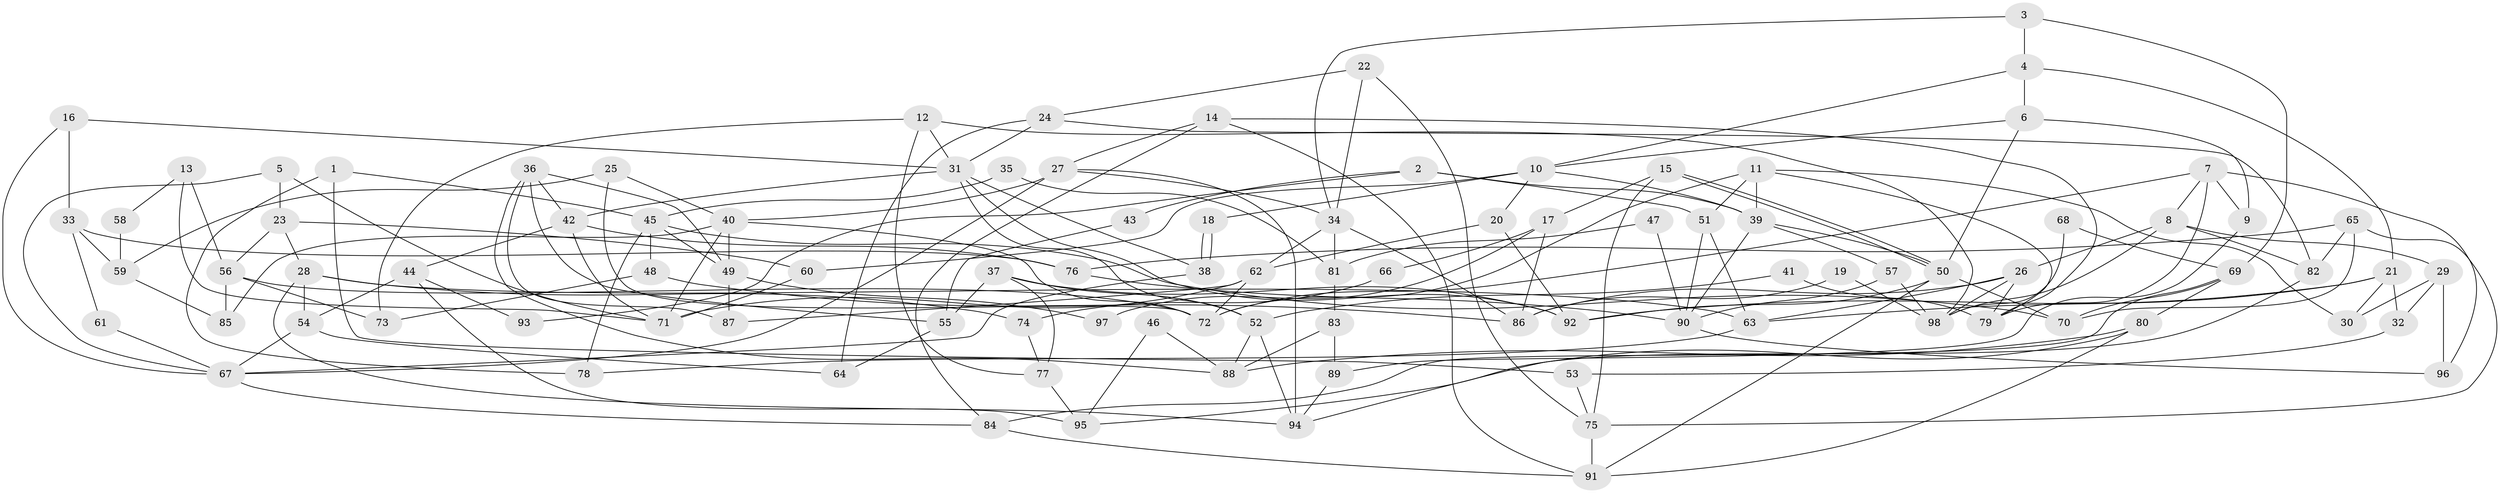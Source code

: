 // coarse degree distribution, {6: 0.1794871794871795, 4: 0.2564102564102564, 2: 0.1794871794871795, 5: 0.1794871794871795, 3: 0.07692307692307693, 8: 0.05128205128205128, 9: 0.05128205128205128, 12: 0.02564102564102564}
// Generated by graph-tools (version 1.1) at 2025/53/03/04/25 21:53:11]
// undirected, 98 vertices, 196 edges
graph export_dot {
graph [start="1"]
  node [color=gray90,style=filled];
  1;
  2;
  3;
  4;
  5;
  6;
  7;
  8;
  9;
  10;
  11;
  12;
  13;
  14;
  15;
  16;
  17;
  18;
  19;
  20;
  21;
  22;
  23;
  24;
  25;
  26;
  27;
  28;
  29;
  30;
  31;
  32;
  33;
  34;
  35;
  36;
  37;
  38;
  39;
  40;
  41;
  42;
  43;
  44;
  45;
  46;
  47;
  48;
  49;
  50;
  51;
  52;
  53;
  54;
  55;
  56;
  57;
  58;
  59;
  60;
  61;
  62;
  63;
  64;
  65;
  66;
  67;
  68;
  69;
  70;
  71;
  72;
  73;
  74;
  75;
  76;
  77;
  78;
  79;
  80;
  81;
  82;
  83;
  84;
  85;
  86;
  87;
  88;
  89;
  90;
  91;
  92;
  93;
  94;
  95;
  96;
  97;
  98;
  1 -- 45;
  1 -- 78;
  1 -- 53;
  2 -- 39;
  2 -- 51;
  2 -- 43;
  2 -- 93;
  3 -- 4;
  3 -- 34;
  3 -- 69;
  4 -- 6;
  4 -- 21;
  4 -- 10;
  5 -- 71;
  5 -- 23;
  5 -- 67;
  6 -- 10;
  6 -- 50;
  6 -- 9;
  7 -- 96;
  7 -- 72;
  7 -- 8;
  7 -- 9;
  7 -- 79;
  8 -- 26;
  8 -- 29;
  8 -- 82;
  8 -- 98;
  9 -- 89;
  10 -- 39;
  10 -- 18;
  10 -- 20;
  10 -- 60;
  11 -- 39;
  11 -- 79;
  11 -- 30;
  11 -- 51;
  11 -- 72;
  12 -- 77;
  12 -- 31;
  12 -- 73;
  12 -- 98;
  13 -- 71;
  13 -- 56;
  13 -- 58;
  14 -- 27;
  14 -- 91;
  14 -- 79;
  14 -- 84;
  15 -- 50;
  15 -- 50;
  15 -- 75;
  15 -- 17;
  16 -- 31;
  16 -- 67;
  16 -- 33;
  17 -- 86;
  17 -- 66;
  17 -- 97;
  18 -- 38;
  18 -- 38;
  19 -- 98;
  19 -- 86;
  20 -- 92;
  20 -- 62;
  21 -- 92;
  21 -- 30;
  21 -- 32;
  21 -- 63;
  22 -- 24;
  22 -- 34;
  22 -- 75;
  23 -- 56;
  23 -- 60;
  23 -- 28;
  24 -- 31;
  24 -- 64;
  24 -- 82;
  25 -- 72;
  25 -- 40;
  25 -- 59;
  26 -- 98;
  26 -- 79;
  26 -- 63;
  26 -- 86;
  27 -- 67;
  27 -- 94;
  27 -- 34;
  27 -- 40;
  28 -- 63;
  28 -- 54;
  28 -- 74;
  28 -- 94;
  29 -- 32;
  29 -- 30;
  29 -- 96;
  31 -- 38;
  31 -- 42;
  31 -- 52;
  31 -- 92;
  32 -- 53;
  33 -- 76;
  33 -- 59;
  33 -- 61;
  34 -- 62;
  34 -- 81;
  34 -- 86;
  35 -- 45;
  35 -- 81;
  36 -- 49;
  36 -- 42;
  36 -- 55;
  36 -- 87;
  36 -- 88;
  37 -- 92;
  37 -- 52;
  37 -- 55;
  37 -- 77;
  38 -- 67;
  39 -- 90;
  39 -- 50;
  39 -- 57;
  40 -- 49;
  40 -- 71;
  40 -- 72;
  40 -- 85;
  41 -- 79;
  41 -- 52;
  42 -- 71;
  42 -- 76;
  42 -- 44;
  43 -- 55;
  44 -- 54;
  44 -- 93;
  44 -- 95;
  45 -- 48;
  45 -- 70;
  45 -- 49;
  45 -- 78;
  46 -- 88;
  46 -- 95;
  47 -- 90;
  47 -- 81;
  48 -- 86;
  48 -- 73;
  49 -- 87;
  49 -- 97;
  50 -- 91;
  50 -- 70;
  50 -- 92;
  51 -- 63;
  51 -- 90;
  52 -- 94;
  52 -- 88;
  53 -- 75;
  54 -- 67;
  54 -- 64;
  55 -- 64;
  56 -- 72;
  56 -- 85;
  56 -- 73;
  57 -- 98;
  57 -- 90;
  58 -- 59;
  59 -- 85;
  60 -- 71;
  61 -- 67;
  62 -- 72;
  62 -- 71;
  62 -- 87;
  63 -- 78;
  65 -- 70;
  65 -- 82;
  65 -- 75;
  65 -- 76;
  66 -- 74;
  67 -- 84;
  68 -- 69;
  68 -- 98;
  69 -- 84;
  69 -- 70;
  69 -- 80;
  74 -- 77;
  75 -- 91;
  76 -- 90;
  77 -- 95;
  80 -- 88;
  80 -- 91;
  80 -- 94;
  81 -- 83;
  82 -- 95;
  83 -- 88;
  83 -- 89;
  84 -- 91;
  89 -- 94;
  90 -- 96;
}
